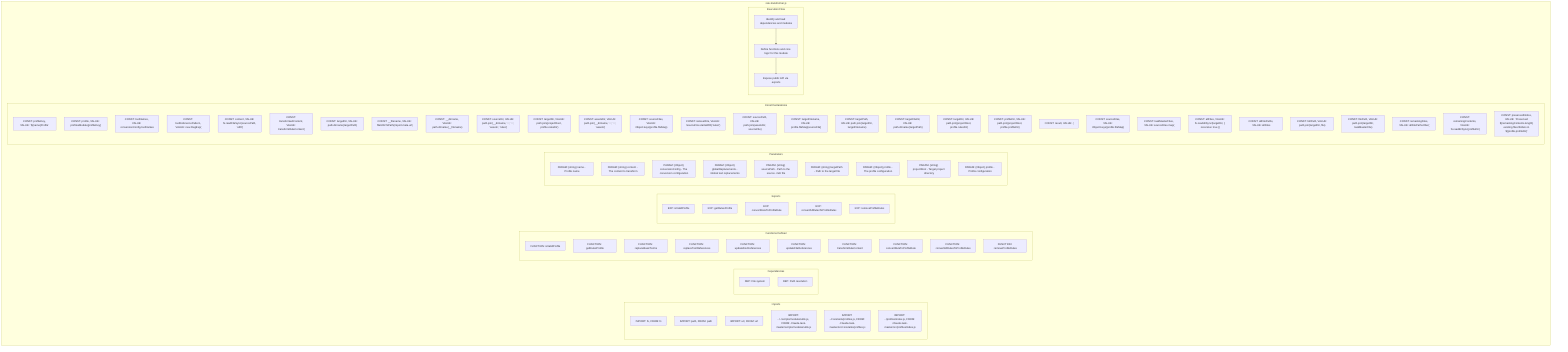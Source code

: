 flowchart TB
    subgraph Imports["Imports"]
        I1["IMPORT: fs, FROM: fs"]
        I2["IMPORT: path, FROM: path"]
        I3["IMPORT: url, FROM: url"]
        I4["IMPORT: ../../scripts/modules/utils.js, FROM: /claude-task-master/scripts/modules/utils.js"]
        I5["IMPORT: ../constants/profiles.js, FROM: /claude-task-master/src/constants/profiles.js"]
        I6["IMPORT: ../profiles/index.js, FROM: /claude-task-master/src/profiles/index.js"]
    end
    subgraph Dependencies["Dependencies"]
        D1["DEP: File system"]
        D2["DEP: Path resolution"]
    end
    subgraph FunctionsDefined["Functions Defined"]
        FU1["FUNCTION: isValidProfile"]
        FU2["FUNCTION: getRulesProfile"]
        FU3["FUNCTION: replaceBasicTerms"]
        FU4["FUNCTION: replaceToolReferences"]
        FU5["FUNCTION: updateDocReferences"]
        FU6["FUNCTION: updateFileReferences"]
        FU7["FUNCTION: transformRuleContent"]
        FU8["FUNCTION: convertRuleToProfileRule"]
        FU9["FUNCTION: convertAllRulesToProfileRules"]
        FU10["FUNCTION: removeProfileRules"]
    end
    subgraph Exports["Exports"]
        E1["EXP: isValidProfile"]
        E2["EXP: getRulesProfile"]
        E3["EXP: convertRuleToProfileRule"]
        E4["EXP: convertAllRulesToProfileRules"]
        E5["EXP: removeProfileRules"]
    end
    subgraph Parameters["Parameters"]
        P1["PARAM: {string} name - Profile name"]
        P2["PARAM: {string} content - The content to transform"]
        P3["PARAM: {Object} conversionConfig - The conversion configuration"]
        P4["PARAM: {Object} globalReplacements - Global text replacements"]
        P5["PARAM: {string} sourcePath - Path to the source .mdc file"]
        P6["PARAM: {string} targetPath - Path to the target file"]
        P7["PARAM: {Object} profile - The profile configuration"]
        P8["PARAM: {string} projectRoot - Target project directory"]
        P9["PARAM: {Object} profile - Profile configuration"]
    end
    subgraph Constants["Const Declarations"]
        C1["CONST: profileKey, VALUE: `${name}Profile`"]
        C2["CONST: profile, VALUE: profilesModule[profileKey]"]
        C3["CONST: toolNames, VALUE: conversionConfig.toolNames"]
        C4["CONST: toolReferencePattern, VALUE: new RegExp("]
        C5["CONST: content, VALUE: fs.readFileSync(sourcePath, 'utf8')"]
        C6["CONST: transformedContent, VALUE: transformRuleContent("]
        C7["CONST: targetDir, VALUE: path.dirname(targetPath)"]
        C8["CONST: __filename, VALUE: fileURLToPath(import.meta.url)"]
        C9["CONST: __dirname, VALUE: path.dirname(__filename)"]
        C10["CONST: sourceDir, VALUE: path.join(__dirname, '..', '..', 'assets', 'rules')"]
        C11["CONST: targetDir, VALUE: path.join(projectRoot, profile.rulesDir)"]
        C12["CONST: assetsDir, VALUE: path.join(__dirname, '..', '..', 'assets')"]
        C13["CONST: sourceFiles, VALUE: Object.keys(profile.fileMap)"]
        C14["CONST: isAssetFile, VALUE: !sourceFile.startsWith('rules/')"]
        C15["CONST: sourcePath, VALUE: path.join(assetsDir, sourceFile)"]
        C16["CONST: targetFilename, VALUE: profile.fileMap[sourceFile]"]
        C17["CONST: targetPath, VALUE: path.join(targetDir, targetFilename)"]
        C18["CONST: targetFileDir, VALUE: path.dirname(targetPath)"]
        C19["CONST: targetDir, VALUE: path.join(projectRoot, profile.rulesDir)"]
        C20["CONST: profileDir, VALUE: path.join(projectRoot, profile.profileDir)"]
        C21["CONST: result, VALUE: {"]
        C22["CONST: sourceFiles, VALUE: Object.keys(profile.fileMap)"]
        C23["CONST: taskMasterFiles, VALUE: sourceFiles.map("]
        C24["CONST: allFiles, VALUE: fs.readdirSync(targetDir, { recursive: true })"]
        C25["CONST: allFilePaths, VALUE: allFiles"]
        C26["CONST: fullPath, VALUE: path.join(targetDir, file)"]
        C27["CONST: filePath, VALUE: path.join(targetDir, taskMasterFile)"]
        C28["CONST: remainingFiles, VALUE: allFilePaths.filter("]
        C29["CONST: remainingContents, VALUE: fs.readdirSync(profileDir)"]
        C30["CONST: preservedNotice, VALUE: `Preserved ${remainingContents.length} existing files/folders in ${profile.profileDir}`"]
    end
    subgraph ExecutionFlow["Execution Flow"]
        FL1["Identify and load dependencies and modules"]
        FL2["Define functions and core logic for this module"]
        FL3["Expose public API via exports"]
    end
    subgraph FileName["rule-transformer.js"]
        Imports
        Dependencies
        FunctionsDefined
        Exports
        Parameters
        Constants
        ExecutionFlow
    end
    FL1 --> FL2
    FL2 --> FL3